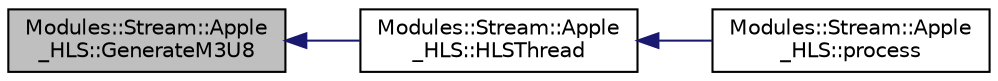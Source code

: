 digraph "Modules::Stream::Apple_HLS::GenerateM3U8"
{
 // INTERACTIVE_SVG=YES
  edge [fontname="Helvetica",fontsize="10",labelfontname="Helvetica",labelfontsize="10"];
  node [fontname="Helvetica",fontsize="10",shape=record];
  rankdir="LR";
  Node1 [label="Modules::Stream::Apple\l_HLS::GenerateM3U8",height=0.2,width=0.4,color="black", fillcolor="grey75", style="filled", fontcolor="black"];
  Node1 -> Node2 [dir="back",color="midnightblue",fontsize="10",style="solid",fontname="Helvetica"];
  Node2 [label="Modules::Stream::Apple\l_HLS::HLSThread",height=0.2,width=0.4,color="black", fillcolor="white", style="filled",URL="$class_modules_1_1_stream_1_1_apple___h_l_s.html#a0999dc9dbf2afe5a1749bfd9d754b793"];
  Node2 -> Node3 [dir="back",color="midnightblue",fontsize="10",style="solid",fontname="Helvetica"];
  Node3 [label="Modules::Stream::Apple\l_HLS::process",height=0.2,width=0.4,color="black", fillcolor="white", style="filled",URL="$class_modules_1_1_stream_1_1_apple___h_l_s.html#aed26b04e15585ba638baf0e2f8d31b02"];
}
